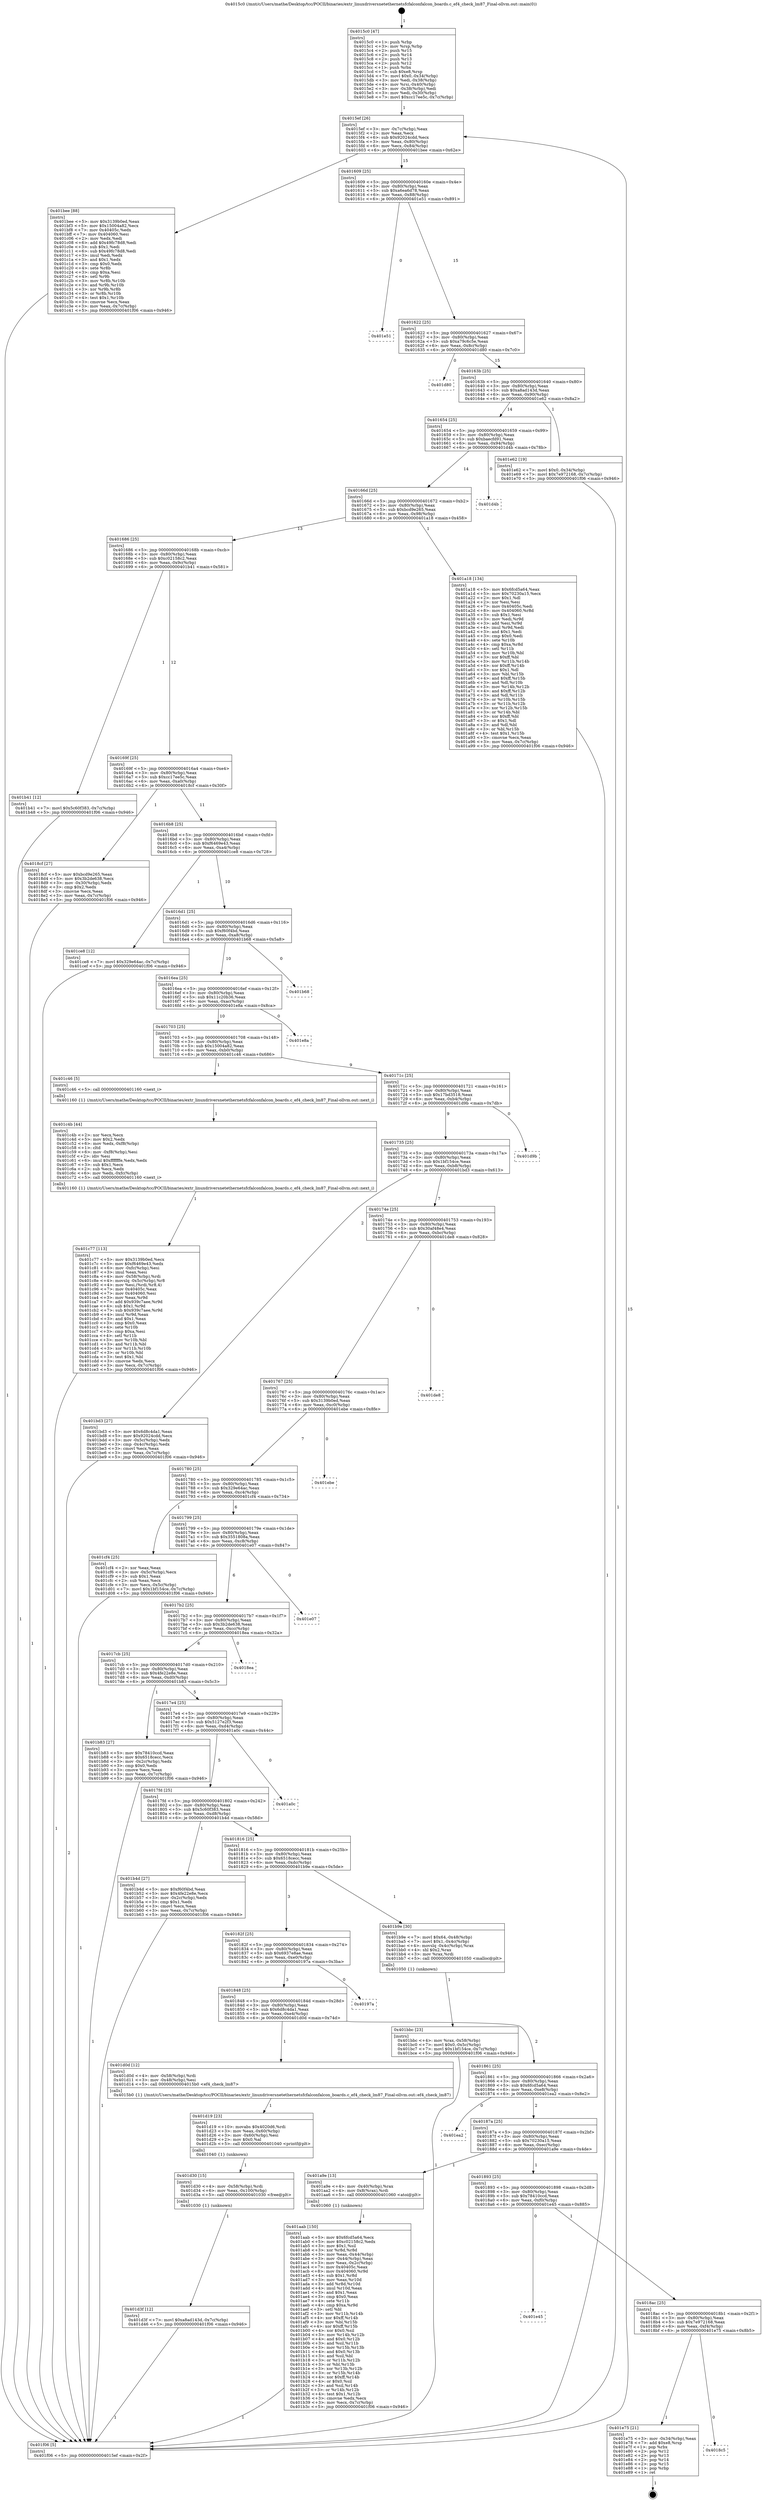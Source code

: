 digraph "0x4015c0" {
  label = "0x4015c0 (/mnt/c/Users/mathe/Desktop/tcc/POCII/binaries/extr_linuxdriversnetethernetsfcfalconfalcon_boards.c_ef4_check_lm87_Final-ollvm.out::main(0))"
  labelloc = "t"
  node[shape=record]

  Entry [label="",width=0.3,height=0.3,shape=circle,fillcolor=black,style=filled]
  "0x4015ef" [label="{
     0x4015ef [26]\l
     | [instrs]\l
     &nbsp;&nbsp;0x4015ef \<+3\>: mov -0x7c(%rbp),%eax\l
     &nbsp;&nbsp;0x4015f2 \<+2\>: mov %eax,%ecx\l
     &nbsp;&nbsp;0x4015f4 \<+6\>: sub $0x92024cdd,%ecx\l
     &nbsp;&nbsp;0x4015fa \<+3\>: mov %eax,-0x80(%rbp)\l
     &nbsp;&nbsp;0x4015fd \<+6\>: mov %ecx,-0x84(%rbp)\l
     &nbsp;&nbsp;0x401603 \<+6\>: je 0000000000401bee \<main+0x62e\>\l
  }"]
  "0x401bee" [label="{
     0x401bee [88]\l
     | [instrs]\l
     &nbsp;&nbsp;0x401bee \<+5\>: mov $0x3139b0ed,%eax\l
     &nbsp;&nbsp;0x401bf3 \<+5\>: mov $0x15004a82,%ecx\l
     &nbsp;&nbsp;0x401bf8 \<+7\>: mov 0x40405c,%edx\l
     &nbsp;&nbsp;0x401bff \<+7\>: mov 0x404060,%esi\l
     &nbsp;&nbsp;0x401c06 \<+2\>: mov %edx,%edi\l
     &nbsp;&nbsp;0x401c08 \<+6\>: add $0x49fc78d8,%edi\l
     &nbsp;&nbsp;0x401c0e \<+3\>: sub $0x1,%edi\l
     &nbsp;&nbsp;0x401c11 \<+6\>: sub $0x49fc78d8,%edi\l
     &nbsp;&nbsp;0x401c17 \<+3\>: imul %edi,%edx\l
     &nbsp;&nbsp;0x401c1a \<+3\>: and $0x1,%edx\l
     &nbsp;&nbsp;0x401c1d \<+3\>: cmp $0x0,%edx\l
     &nbsp;&nbsp;0x401c20 \<+4\>: sete %r8b\l
     &nbsp;&nbsp;0x401c24 \<+3\>: cmp $0xa,%esi\l
     &nbsp;&nbsp;0x401c27 \<+4\>: setl %r9b\l
     &nbsp;&nbsp;0x401c2b \<+3\>: mov %r8b,%r10b\l
     &nbsp;&nbsp;0x401c2e \<+3\>: and %r9b,%r10b\l
     &nbsp;&nbsp;0x401c31 \<+3\>: xor %r9b,%r8b\l
     &nbsp;&nbsp;0x401c34 \<+3\>: or %r8b,%r10b\l
     &nbsp;&nbsp;0x401c37 \<+4\>: test $0x1,%r10b\l
     &nbsp;&nbsp;0x401c3b \<+3\>: cmovne %ecx,%eax\l
     &nbsp;&nbsp;0x401c3e \<+3\>: mov %eax,-0x7c(%rbp)\l
     &nbsp;&nbsp;0x401c41 \<+5\>: jmp 0000000000401f06 \<main+0x946\>\l
  }"]
  "0x401609" [label="{
     0x401609 [25]\l
     | [instrs]\l
     &nbsp;&nbsp;0x401609 \<+5\>: jmp 000000000040160e \<main+0x4e\>\l
     &nbsp;&nbsp;0x40160e \<+3\>: mov -0x80(%rbp),%eax\l
     &nbsp;&nbsp;0x401611 \<+5\>: sub $0xa6ea6d78,%eax\l
     &nbsp;&nbsp;0x401616 \<+6\>: mov %eax,-0x88(%rbp)\l
     &nbsp;&nbsp;0x40161c \<+6\>: je 0000000000401e51 \<main+0x891\>\l
  }"]
  Exit [label="",width=0.3,height=0.3,shape=circle,fillcolor=black,style=filled,peripheries=2]
  "0x401e51" [label="{
     0x401e51\l
  }", style=dashed]
  "0x401622" [label="{
     0x401622 [25]\l
     | [instrs]\l
     &nbsp;&nbsp;0x401622 \<+5\>: jmp 0000000000401627 \<main+0x67\>\l
     &nbsp;&nbsp;0x401627 \<+3\>: mov -0x80(%rbp),%eax\l
     &nbsp;&nbsp;0x40162a \<+5\>: sub $0xa79c6c5e,%eax\l
     &nbsp;&nbsp;0x40162f \<+6\>: mov %eax,-0x8c(%rbp)\l
     &nbsp;&nbsp;0x401635 \<+6\>: je 0000000000401d80 \<main+0x7c0\>\l
  }"]
  "0x4018c5" [label="{
     0x4018c5\l
  }", style=dashed]
  "0x401d80" [label="{
     0x401d80\l
  }", style=dashed]
  "0x40163b" [label="{
     0x40163b [25]\l
     | [instrs]\l
     &nbsp;&nbsp;0x40163b \<+5\>: jmp 0000000000401640 \<main+0x80\>\l
     &nbsp;&nbsp;0x401640 \<+3\>: mov -0x80(%rbp),%eax\l
     &nbsp;&nbsp;0x401643 \<+5\>: sub $0xa8ad143d,%eax\l
     &nbsp;&nbsp;0x401648 \<+6\>: mov %eax,-0x90(%rbp)\l
     &nbsp;&nbsp;0x40164e \<+6\>: je 0000000000401e62 \<main+0x8a2\>\l
  }"]
  "0x401e75" [label="{
     0x401e75 [21]\l
     | [instrs]\l
     &nbsp;&nbsp;0x401e75 \<+3\>: mov -0x34(%rbp),%eax\l
     &nbsp;&nbsp;0x401e78 \<+7\>: add $0xe8,%rsp\l
     &nbsp;&nbsp;0x401e7f \<+1\>: pop %rbx\l
     &nbsp;&nbsp;0x401e80 \<+2\>: pop %r12\l
     &nbsp;&nbsp;0x401e82 \<+2\>: pop %r13\l
     &nbsp;&nbsp;0x401e84 \<+2\>: pop %r14\l
     &nbsp;&nbsp;0x401e86 \<+2\>: pop %r15\l
     &nbsp;&nbsp;0x401e88 \<+1\>: pop %rbp\l
     &nbsp;&nbsp;0x401e89 \<+1\>: ret\l
  }"]
  "0x401e62" [label="{
     0x401e62 [19]\l
     | [instrs]\l
     &nbsp;&nbsp;0x401e62 \<+7\>: movl $0x0,-0x34(%rbp)\l
     &nbsp;&nbsp;0x401e69 \<+7\>: movl $0x7e972168,-0x7c(%rbp)\l
     &nbsp;&nbsp;0x401e70 \<+5\>: jmp 0000000000401f06 \<main+0x946\>\l
  }"]
  "0x401654" [label="{
     0x401654 [25]\l
     | [instrs]\l
     &nbsp;&nbsp;0x401654 \<+5\>: jmp 0000000000401659 \<main+0x99\>\l
     &nbsp;&nbsp;0x401659 \<+3\>: mov -0x80(%rbp),%eax\l
     &nbsp;&nbsp;0x40165c \<+5\>: sub $0xbaecfd91,%eax\l
     &nbsp;&nbsp;0x401661 \<+6\>: mov %eax,-0x94(%rbp)\l
     &nbsp;&nbsp;0x401667 \<+6\>: je 0000000000401d4b \<main+0x78b\>\l
  }"]
  "0x4018ac" [label="{
     0x4018ac [25]\l
     | [instrs]\l
     &nbsp;&nbsp;0x4018ac \<+5\>: jmp 00000000004018b1 \<main+0x2f1\>\l
     &nbsp;&nbsp;0x4018b1 \<+3\>: mov -0x80(%rbp),%eax\l
     &nbsp;&nbsp;0x4018b4 \<+5\>: sub $0x7e972168,%eax\l
     &nbsp;&nbsp;0x4018b9 \<+6\>: mov %eax,-0xf4(%rbp)\l
     &nbsp;&nbsp;0x4018bf \<+6\>: je 0000000000401e75 \<main+0x8b5\>\l
  }"]
  "0x401d4b" [label="{
     0x401d4b\l
  }", style=dashed]
  "0x40166d" [label="{
     0x40166d [25]\l
     | [instrs]\l
     &nbsp;&nbsp;0x40166d \<+5\>: jmp 0000000000401672 \<main+0xb2\>\l
     &nbsp;&nbsp;0x401672 \<+3\>: mov -0x80(%rbp),%eax\l
     &nbsp;&nbsp;0x401675 \<+5\>: sub $0xbcd9e265,%eax\l
     &nbsp;&nbsp;0x40167a \<+6\>: mov %eax,-0x98(%rbp)\l
     &nbsp;&nbsp;0x401680 \<+6\>: je 0000000000401a18 \<main+0x458\>\l
  }"]
  "0x401e45" [label="{
     0x401e45\l
  }", style=dashed]
  "0x401a18" [label="{
     0x401a18 [134]\l
     | [instrs]\l
     &nbsp;&nbsp;0x401a18 \<+5\>: mov $0x6fcd5a64,%eax\l
     &nbsp;&nbsp;0x401a1d \<+5\>: mov $0x70230a15,%ecx\l
     &nbsp;&nbsp;0x401a22 \<+2\>: mov $0x1,%dl\l
     &nbsp;&nbsp;0x401a24 \<+2\>: xor %esi,%esi\l
     &nbsp;&nbsp;0x401a26 \<+7\>: mov 0x40405c,%edi\l
     &nbsp;&nbsp;0x401a2d \<+8\>: mov 0x404060,%r8d\l
     &nbsp;&nbsp;0x401a35 \<+3\>: sub $0x1,%esi\l
     &nbsp;&nbsp;0x401a38 \<+3\>: mov %edi,%r9d\l
     &nbsp;&nbsp;0x401a3b \<+3\>: add %esi,%r9d\l
     &nbsp;&nbsp;0x401a3e \<+4\>: imul %r9d,%edi\l
     &nbsp;&nbsp;0x401a42 \<+3\>: and $0x1,%edi\l
     &nbsp;&nbsp;0x401a45 \<+3\>: cmp $0x0,%edi\l
     &nbsp;&nbsp;0x401a48 \<+4\>: sete %r10b\l
     &nbsp;&nbsp;0x401a4c \<+4\>: cmp $0xa,%r8d\l
     &nbsp;&nbsp;0x401a50 \<+4\>: setl %r11b\l
     &nbsp;&nbsp;0x401a54 \<+3\>: mov %r10b,%bl\l
     &nbsp;&nbsp;0x401a57 \<+3\>: xor $0xff,%bl\l
     &nbsp;&nbsp;0x401a5a \<+3\>: mov %r11b,%r14b\l
     &nbsp;&nbsp;0x401a5d \<+4\>: xor $0xff,%r14b\l
     &nbsp;&nbsp;0x401a61 \<+3\>: xor $0x1,%dl\l
     &nbsp;&nbsp;0x401a64 \<+3\>: mov %bl,%r15b\l
     &nbsp;&nbsp;0x401a67 \<+4\>: and $0xff,%r15b\l
     &nbsp;&nbsp;0x401a6b \<+3\>: and %dl,%r10b\l
     &nbsp;&nbsp;0x401a6e \<+3\>: mov %r14b,%r12b\l
     &nbsp;&nbsp;0x401a71 \<+4\>: and $0xff,%r12b\l
     &nbsp;&nbsp;0x401a75 \<+3\>: and %dl,%r11b\l
     &nbsp;&nbsp;0x401a78 \<+3\>: or %r10b,%r15b\l
     &nbsp;&nbsp;0x401a7b \<+3\>: or %r11b,%r12b\l
     &nbsp;&nbsp;0x401a7e \<+3\>: xor %r12b,%r15b\l
     &nbsp;&nbsp;0x401a81 \<+3\>: or %r14b,%bl\l
     &nbsp;&nbsp;0x401a84 \<+3\>: xor $0xff,%bl\l
     &nbsp;&nbsp;0x401a87 \<+3\>: or $0x1,%dl\l
     &nbsp;&nbsp;0x401a8a \<+2\>: and %dl,%bl\l
     &nbsp;&nbsp;0x401a8c \<+3\>: or %bl,%r15b\l
     &nbsp;&nbsp;0x401a8f \<+4\>: test $0x1,%r15b\l
     &nbsp;&nbsp;0x401a93 \<+3\>: cmovne %ecx,%eax\l
     &nbsp;&nbsp;0x401a96 \<+3\>: mov %eax,-0x7c(%rbp)\l
     &nbsp;&nbsp;0x401a99 \<+5\>: jmp 0000000000401f06 \<main+0x946\>\l
  }"]
  "0x401686" [label="{
     0x401686 [25]\l
     | [instrs]\l
     &nbsp;&nbsp;0x401686 \<+5\>: jmp 000000000040168b \<main+0xcb\>\l
     &nbsp;&nbsp;0x40168b \<+3\>: mov -0x80(%rbp),%eax\l
     &nbsp;&nbsp;0x40168e \<+5\>: sub $0xc02158c2,%eax\l
     &nbsp;&nbsp;0x401693 \<+6\>: mov %eax,-0x9c(%rbp)\l
     &nbsp;&nbsp;0x401699 \<+6\>: je 0000000000401b41 \<main+0x581\>\l
  }"]
  "0x401d3f" [label="{
     0x401d3f [12]\l
     | [instrs]\l
     &nbsp;&nbsp;0x401d3f \<+7\>: movl $0xa8ad143d,-0x7c(%rbp)\l
     &nbsp;&nbsp;0x401d46 \<+5\>: jmp 0000000000401f06 \<main+0x946\>\l
  }"]
  "0x401b41" [label="{
     0x401b41 [12]\l
     | [instrs]\l
     &nbsp;&nbsp;0x401b41 \<+7\>: movl $0x5c60f383,-0x7c(%rbp)\l
     &nbsp;&nbsp;0x401b48 \<+5\>: jmp 0000000000401f06 \<main+0x946\>\l
  }"]
  "0x40169f" [label="{
     0x40169f [25]\l
     | [instrs]\l
     &nbsp;&nbsp;0x40169f \<+5\>: jmp 00000000004016a4 \<main+0xe4\>\l
     &nbsp;&nbsp;0x4016a4 \<+3\>: mov -0x80(%rbp),%eax\l
     &nbsp;&nbsp;0x4016a7 \<+5\>: sub $0xcc17ee5c,%eax\l
     &nbsp;&nbsp;0x4016ac \<+6\>: mov %eax,-0xa0(%rbp)\l
     &nbsp;&nbsp;0x4016b2 \<+6\>: je 00000000004018cf \<main+0x30f\>\l
  }"]
  "0x401d30" [label="{
     0x401d30 [15]\l
     | [instrs]\l
     &nbsp;&nbsp;0x401d30 \<+4\>: mov -0x58(%rbp),%rdi\l
     &nbsp;&nbsp;0x401d34 \<+6\>: mov %eax,-0x100(%rbp)\l
     &nbsp;&nbsp;0x401d3a \<+5\>: call 0000000000401030 \<free@plt\>\l
     | [calls]\l
     &nbsp;&nbsp;0x401030 \{1\} (unknown)\l
  }"]
  "0x4018cf" [label="{
     0x4018cf [27]\l
     | [instrs]\l
     &nbsp;&nbsp;0x4018cf \<+5\>: mov $0xbcd9e265,%eax\l
     &nbsp;&nbsp;0x4018d4 \<+5\>: mov $0x3b2de638,%ecx\l
     &nbsp;&nbsp;0x4018d9 \<+3\>: mov -0x30(%rbp),%edx\l
     &nbsp;&nbsp;0x4018dc \<+3\>: cmp $0x2,%edx\l
     &nbsp;&nbsp;0x4018df \<+3\>: cmovne %ecx,%eax\l
     &nbsp;&nbsp;0x4018e2 \<+3\>: mov %eax,-0x7c(%rbp)\l
     &nbsp;&nbsp;0x4018e5 \<+5\>: jmp 0000000000401f06 \<main+0x946\>\l
  }"]
  "0x4016b8" [label="{
     0x4016b8 [25]\l
     | [instrs]\l
     &nbsp;&nbsp;0x4016b8 \<+5\>: jmp 00000000004016bd \<main+0xfd\>\l
     &nbsp;&nbsp;0x4016bd \<+3\>: mov -0x80(%rbp),%eax\l
     &nbsp;&nbsp;0x4016c0 \<+5\>: sub $0xf6469e43,%eax\l
     &nbsp;&nbsp;0x4016c5 \<+6\>: mov %eax,-0xa4(%rbp)\l
     &nbsp;&nbsp;0x4016cb \<+6\>: je 0000000000401ce8 \<main+0x728\>\l
  }"]
  "0x401f06" [label="{
     0x401f06 [5]\l
     | [instrs]\l
     &nbsp;&nbsp;0x401f06 \<+5\>: jmp 00000000004015ef \<main+0x2f\>\l
  }"]
  "0x4015c0" [label="{
     0x4015c0 [47]\l
     | [instrs]\l
     &nbsp;&nbsp;0x4015c0 \<+1\>: push %rbp\l
     &nbsp;&nbsp;0x4015c1 \<+3\>: mov %rsp,%rbp\l
     &nbsp;&nbsp;0x4015c4 \<+2\>: push %r15\l
     &nbsp;&nbsp;0x4015c6 \<+2\>: push %r14\l
     &nbsp;&nbsp;0x4015c8 \<+2\>: push %r13\l
     &nbsp;&nbsp;0x4015ca \<+2\>: push %r12\l
     &nbsp;&nbsp;0x4015cc \<+1\>: push %rbx\l
     &nbsp;&nbsp;0x4015cd \<+7\>: sub $0xe8,%rsp\l
     &nbsp;&nbsp;0x4015d4 \<+7\>: movl $0x0,-0x34(%rbp)\l
     &nbsp;&nbsp;0x4015db \<+3\>: mov %edi,-0x38(%rbp)\l
     &nbsp;&nbsp;0x4015de \<+4\>: mov %rsi,-0x40(%rbp)\l
     &nbsp;&nbsp;0x4015e2 \<+3\>: mov -0x38(%rbp),%edi\l
     &nbsp;&nbsp;0x4015e5 \<+3\>: mov %edi,-0x30(%rbp)\l
     &nbsp;&nbsp;0x4015e8 \<+7\>: movl $0xcc17ee5c,-0x7c(%rbp)\l
  }"]
  "0x401d19" [label="{
     0x401d19 [23]\l
     | [instrs]\l
     &nbsp;&nbsp;0x401d19 \<+10\>: movabs $0x4020d6,%rdi\l
     &nbsp;&nbsp;0x401d23 \<+3\>: mov %eax,-0x60(%rbp)\l
     &nbsp;&nbsp;0x401d26 \<+3\>: mov -0x60(%rbp),%esi\l
     &nbsp;&nbsp;0x401d29 \<+2\>: mov $0x0,%al\l
     &nbsp;&nbsp;0x401d2b \<+5\>: call 0000000000401040 \<printf@plt\>\l
     | [calls]\l
     &nbsp;&nbsp;0x401040 \{1\} (unknown)\l
  }"]
  "0x401ce8" [label="{
     0x401ce8 [12]\l
     | [instrs]\l
     &nbsp;&nbsp;0x401ce8 \<+7\>: movl $0x329e64ac,-0x7c(%rbp)\l
     &nbsp;&nbsp;0x401cef \<+5\>: jmp 0000000000401f06 \<main+0x946\>\l
  }"]
  "0x4016d1" [label="{
     0x4016d1 [25]\l
     | [instrs]\l
     &nbsp;&nbsp;0x4016d1 \<+5\>: jmp 00000000004016d6 \<main+0x116\>\l
     &nbsp;&nbsp;0x4016d6 \<+3\>: mov -0x80(%rbp),%eax\l
     &nbsp;&nbsp;0x4016d9 \<+5\>: sub $0xf60f4bd,%eax\l
     &nbsp;&nbsp;0x4016de \<+6\>: mov %eax,-0xa8(%rbp)\l
     &nbsp;&nbsp;0x4016e4 \<+6\>: je 0000000000401b68 \<main+0x5a8\>\l
  }"]
  "0x401c77" [label="{
     0x401c77 [113]\l
     | [instrs]\l
     &nbsp;&nbsp;0x401c77 \<+5\>: mov $0x3139b0ed,%ecx\l
     &nbsp;&nbsp;0x401c7c \<+5\>: mov $0xf6469e43,%edx\l
     &nbsp;&nbsp;0x401c81 \<+6\>: mov -0xfc(%rbp),%esi\l
     &nbsp;&nbsp;0x401c87 \<+3\>: imul %eax,%esi\l
     &nbsp;&nbsp;0x401c8a \<+4\>: mov -0x58(%rbp),%rdi\l
     &nbsp;&nbsp;0x401c8e \<+4\>: movslq -0x5c(%rbp),%r8\l
     &nbsp;&nbsp;0x401c92 \<+4\>: mov %esi,(%rdi,%r8,4)\l
     &nbsp;&nbsp;0x401c96 \<+7\>: mov 0x40405c,%eax\l
     &nbsp;&nbsp;0x401c9d \<+7\>: mov 0x404060,%esi\l
     &nbsp;&nbsp;0x401ca4 \<+3\>: mov %eax,%r9d\l
     &nbsp;&nbsp;0x401ca7 \<+7\>: add $0x939c7aee,%r9d\l
     &nbsp;&nbsp;0x401cae \<+4\>: sub $0x1,%r9d\l
     &nbsp;&nbsp;0x401cb2 \<+7\>: sub $0x939c7aee,%r9d\l
     &nbsp;&nbsp;0x401cb9 \<+4\>: imul %r9d,%eax\l
     &nbsp;&nbsp;0x401cbd \<+3\>: and $0x1,%eax\l
     &nbsp;&nbsp;0x401cc0 \<+3\>: cmp $0x0,%eax\l
     &nbsp;&nbsp;0x401cc3 \<+4\>: sete %r10b\l
     &nbsp;&nbsp;0x401cc7 \<+3\>: cmp $0xa,%esi\l
     &nbsp;&nbsp;0x401cca \<+4\>: setl %r11b\l
     &nbsp;&nbsp;0x401cce \<+3\>: mov %r10b,%bl\l
     &nbsp;&nbsp;0x401cd1 \<+3\>: and %r11b,%bl\l
     &nbsp;&nbsp;0x401cd4 \<+3\>: xor %r11b,%r10b\l
     &nbsp;&nbsp;0x401cd7 \<+3\>: or %r10b,%bl\l
     &nbsp;&nbsp;0x401cda \<+3\>: test $0x1,%bl\l
     &nbsp;&nbsp;0x401cdd \<+3\>: cmovne %edx,%ecx\l
     &nbsp;&nbsp;0x401ce0 \<+3\>: mov %ecx,-0x7c(%rbp)\l
     &nbsp;&nbsp;0x401ce3 \<+5\>: jmp 0000000000401f06 \<main+0x946\>\l
  }"]
  "0x401b68" [label="{
     0x401b68\l
  }", style=dashed]
  "0x4016ea" [label="{
     0x4016ea [25]\l
     | [instrs]\l
     &nbsp;&nbsp;0x4016ea \<+5\>: jmp 00000000004016ef \<main+0x12f\>\l
     &nbsp;&nbsp;0x4016ef \<+3\>: mov -0x80(%rbp),%eax\l
     &nbsp;&nbsp;0x4016f2 \<+5\>: sub $0x11c20b36,%eax\l
     &nbsp;&nbsp;0x4016f7 \<+6\>: mov %eax,-0xac(%rbp)\l
     &nbsp;&nbsp;0x4016fd \<+6\>: je 0000000000401e8a \<main+0x8ca\>\l
  }"]
  "0x401c4b" [label="{
     0x401c4b [44]\l
     | [instrs]\l
     &nbsp;&nbsp;0x401c4b \<+2\>: xor %ecx,%ecx\l
     &nbsp;&nbsp;0x401c4d \<+5\>: mov $0x2,%edx\l
     &nbsp;&nbsp;0x401c52 \<+6\>: mov %edx,-0xf8(%rbp)\l
     &nbsp;&nbsp;0x401c58 \<+1\>: cltd\l
     &nbsp;&nbsp;0x401c59 \<+6\>: mov -0xf8(%rbp),%esi\l
     &nbsp;&nbsp;0x401c5f \<+2\>: idiv %esi\l
     &nbsp;&nbsp;0x401c61 \<+6\>: imul $0xfffffffe,%edx,%edx\l
     &nbsp;&nbsp;0x401c67 \<+3\>: sub $0x1,%ecx\l
     &nbsp;&nbsp;0x401c6a \<+2\>: sub %ecx,%edx\l
     &nbsp;&nbsp;0x401c6c \<+6\>: mov %edx,-0xfc(%rbp)\l
     &nbsp;&nbsp;0x401c72 \<+5\>: call 0000000000401160 \<next_i\>\l
     | [calls]\l
     &nbsp;&nbsp;0x401160 \{1\} (/mnt/c/Users/mathe/Desktop/tcc/POCII/binaries/extr_linuxdriversnetethernetsfcfalconfalcon_boards.c_ef4_check_lm87_Final-ollvm.out::next_i)\l
  }"]
  "0x401e8a" [label="{
     0x401e8a\l
  }", style=dashed]
  "0x401703" [label="{
     0x401703 [25]\l
     | [instrs]\l
     &nbsp;&nbsp;0x401703 \<+5\>: jmp 0000000000401708 \<main+0x148\>\l
     &nbsp;&nbsp;0x401708 \<+3\>: mov -0x80(%rbp),%eax\l
     &nbsp;&nbsp;0x40170b \<+5\>: sub $0x15004a82,%eax\l
     &nbsp;&nbsp;0x401710 \<+6\>: mov %eax,-0xb0(%rbp)\l
     &nbsp;&nbsp;0x401716 \<+6\>: je 0000000000401c46 \<main+0x686\>\l
  }"]
  "0x401bbc" [label="{
     0x401bbc [23]\l
     | [instrs]\l
     &nbsp;&nbsp;0x401bbc \<+4\>: mov %rax,-0x58(%rbp)\l
     &nbsp;&nbsp;0x401bc0 \<+7\>: movl $0x0,-0x5c(%rbp)\l
     &nbsp;&nbsp;0x401bc7 \<+7\>: movl $0x1bf154ce,-0x7c(%rbp)\l
     &nbsp;&nbsp;0x401bce \<+5\>: jmp 0000000000401f06 \<main+0x946\>\l
  }"]
  "0x401c46" [label="{
     0x401c46 [5]\l
     | [instrs]\l
     &nbsp;&nbsp;0x401c46 \<+5\>: call 0000000000401160 \<next_i\>\l
     | [calls]\l
     &nbsp;&nbsp;0x401160 \{1\} (/mnt/c/Users/mathe/Desktop/tcc/POCII/binaries/extr_linuxdriversnetethernetsfcfalconfalcon_boards.c_ef4_check_lm87_Final-ollvm.out::next_i)\l
  }"]
  "0x40171c" [label="{
     0x40171c [25]\l
     | [instrs]\l
     &nbsp;&nbsp;0x40171c \<+5\>: jmp 0000000000401721 \<main+0x161\>\l
     &nbsp;&nbsp;0x401721 \<+3\>: mov -0x80(%rbp),%eax\l
     &nbsp;&nbsp;0x401724 \<+5\>: sub $0x17bd3518,%eax\l
     &nbsp;&nbsp;0x401729 \<+6\>: mov %eax,-0xb4(%rbp)\l
     &nbsp;&nbsp;0x40172f \<+6\>: je 0000000000401d9b \<main+0x7db\>\l
  }"]
  "0x401aab" [label="{
     0x401aab [150]\l
     | [instrs]\l
     &nbsp;&nbsp;0x401aab \<+5\>: mov $0x6fcd5a64,%ecx\l
     &nbsp;&nbsp;0x401ab0 \<+5\>: mov $0xc02158c2,%edx\l
     &nbsp;&nbsp;0x401ab5 \<+3\>: mov $0x1,%sil\l
     &nbsp;&nbsp;0x401ab8 \<+3\>: xor %r8d,%r8d\l
     &nbsp;&nbsp;0x401abb \<+3\>: mov %eax,-0x44(%rbp)\l
     &nbsp;&nbsp;0x401abe \<+3\>: mov -0x44(%rbp),%eax\l
     &nbsp;&nbsp;0x401ac1 \<+3\>: mov %eax,-0x2c(%rbp)\l
     &nbsp;&nbsp;0x401ac4 \<+7\>: mov 0x40405c,%eax\l
     &nbsp;&nbsp;0x401acb \<+8\>: mov 0x404060,%r9d\l
     &nbsp;&nbsp;0x401ad3 \<+4\>: sub $0x1,%r8d\l
     &nbsp;&nbsp;0x401ad7 \<+3\>: mov %eax,%r10d\l
     &nbsp;&nbsp;0x401ada \<+3\>: add %r8d,%r10d\l
     &nbsp;&nbsp;0x401add \<+4\>: imul %r10d,%eax\l
     &nbsp;&nbsp;0x401ae1 \<+3\>: and $0x1,%eax\l
     &nbsp;&nbsp;0x401ae4 \<+3\>: cmp $0x0,%eax\l
     &nbsp;&nbsp;0x401ae7 \<+4\>: sete %r11b\l
     &nbsp;&nbsp;0x401aeb \<+4\>: cmp $0xa,%r9d\l
     &nbsp;&nbsp;0x401aef \<+3\>: setl %bl\l
     &nbsp;&nbsp;0x401af2 \<+3\>: mov %r11b,%r14b\l
     &nbsp;&nbsp;0x401af5 \<+4\>: xor $0xff,%r14b\l
     &nbsp;&nbsp;0x401af9 \<+3\>: mov %bl,%r15b\l
     &nbsp;&nbsp;0x401afc \<+4\>: xor $0xff,%r15b\l
     &nbsp;&nbsp;0x401b00 \<+4\>: xor $0x0,%sil\l
     &nbsp;&nbsp;0x401b04 \<+3\>: mov %r14b,%r12b\l
     &nbsp;&nbsp;0x401b07 \<+4\>: and $0x0,%r12b\l
     &nbsp;&nbsp;0x401b0b \<+3\>: and %sil,%r11b\l
     &nbsp;&nbsp;0x401b0e \<+3\>: mov %r15b,%r13b\l
     &nbsp;&nbsp;0x401b11 \<+4\>: and $0x0,%r13b\l
     &nbsp;&nbsp;0x401b15 \<+3\>: and %sil,%bl\l
     &nbsp;&nbsp;0x401b18 \<+3\>: or %r11b,%r12b\l
     &nbsp;&nbsp;0x401b1b \<+3\>: or %bl,%r13b\l
     &nbsp;&nbsp;0x401b1e \<+3\>: xor %r13b,%r12b\l
     &nbsp;&nbsp;0x401b21 \<+3\>: or %r15b,%r14b\l
     &nbsp;&nbsp;0x401b24 \<+4\>: xor $0xff,%r14b\l
     &nbsp;&nbsp;0x401b28 \<+4\>: or $0x0,%sil\l
     &nbsp;&nbsp;0x401b2c \<+3\>: and %sil,%r14b\l
     &nbsp;&nbsp;0x401b2f \<+3\>: or %r14b,%r12b\l
     &nbsp;&nbsp;0x401b32 \<+4\>: test $0x1,%r12b\l
     &nbsp;&nbsp;0x401b36 \<+3\>: cmovne %edx,%ecx\l
     &nbsp;&nbsp;0x401b39 \<+3\>: mov %ecx,-0x7c(%rbp)\l
     &nbsp;&nbsp;0x401b3c \<+5\>: jmp 0000000000401f06 \<main+0x946\>\l
  }"]
  "0x401d9b" [label="{
     0x401d9b\l
  }", style=dashed]
  "0x401735" [label="{
     0x401735 [25]\l
     | [instrs]\l
     &nbsp;&nbsp;0x401735 \<+5\>: jmp 000000000040173a \<main+0x17a\>\l
     &nbsp;&nbsp;0x40173a \<+3\>: mov -0x80(%rbp),%eax\l
     &nbsp;&nbsp;0x40173d \<+5\>: sub $0x1bf154ce,%eax\l
     &nbsp;&nbsp;0x401742 \<+6\>: mov %eax,-0xb8(%rbp)\l
     &nbsp;&nbsp;0x401748 \<+6\>: je 0000000000401bd3 \<main+0x613\>\l
  }"]
  "0x401893" [label="{
     0x401893 [25]\l
     | [instrs]\l
     &nbsp;&nbsp;0x401893 \<+5\>: jmp 0000000000401898 \<main+0x2d8\>\l
     &nbsp;&nbsp;0x401898 \<+3\>: mov -0x80(%rbp),%eax\l
     &nbsp;&nbsp;0x40189b \<+5\>: sub $0x78410ccd,%eax\l
     &nbsp;&nbsp;0x4018a0 \<+6\>: mov %eax,-0xf0(%rbp)\l
     &nbsp;&nbsp;0x4018a6 \<+6\>: je 0000000000401e45 \<main+0x885\>\l
  }"]
  "0x401bd3" [label="{
     0x401bd3 [27]\l
     | [instrs]\l
     &nbsp;&nbsp;0x401bd3 \<+5\>: mov $0x6d8c4da1,%eax\l
     &nbsp;&nbsp;0x401bd8 \<+5\>: mov $0x92024cdd,%ecx\l
     &nbsp;&nbsp;0x401bdd \<+3\>: mov -0x5c(%rbp),%edx\l
     &nbsp;&nbsp;0x401be0 \<+3\>: cmp -0x4c(%rbp),%edx\l
     &nbsp;&nbsp;0x401be3 \<+3\>: cmovl %ecx,%eax\l
     &nbsp;&nbsp;0x401be6 \<+3\>: mov %eax,-0x7c(%rbp)\l
     &nbsp;&nbsp;0x401be9 \<+5\>: jmp 0000000000401f06 \<main+0x946\>\l
  }"]
  "0x40174e" [label="{
     0x40174e [25]\l
     | [instrs]\l
     &nbsp;&nbsp;0x40174e \<+5\>: jmp 0000000000401753 \<main+0x193\>\l
     &nbsp;&nbsp;0x401753 \<+3\>: mov -0x80(%rbp),%eax\l
     &nbsp;&nbsp;0x401756 \<+5\>: sub $0x30af48e4,%eax\l
     &nbsp;&nbsp;0x40175b \<+6\>: mov %eax,-0xbc(%rbp)\l
     &nbsp;&nbsp;0x401761 \<+6\>: je 0000000000401de8 \<main+0x828\>\l
  }"]
  "0x401a9e" [label="{
     0x401a9e [13]\l
     | [instrs]\l
     &nbsp;&nbsp;0x401a9e \<+4\>: mov -0x40(%rbp),%rax\l
     &nbsp;&nbsp;0x401aa2 \<+4\>: mov 0x8(%rax),%rdi\l
     &nbsp;&nbsp;0x401aa6 \<+5\>: call 0000000000401060 \<atoi@plt\>\l
     | [calls]\l
     &nbsp;&nbsp;0x401060 \{1\} (unknown)\l
  }"]
  "0x401de8" [label="{
     0x401de8\l
  }", style=dashed]
  "0x401767" [label="{
     0x401767 [25]\l
     | [instrs]\l
     &nbsp;&nbsp;0x401767 \<+5\>: jmp 000000000040176c \<main+0x1ac\>\l
     &nbsp;&nbsp;0x40176c \<+3\>: mov -0x80(%rbp),%eax\l
     &nbsp;&nbsp;0x40176f \<+5\>: sub $0x3139b0ed,%eax\l
     &nbsp;&nbsp;0x401774 \<+6\>: mov %eax,-0xc0(%rbp)\l
     &nbsp;&nbsp;0x40177a \<+6\>: je 0000000000401ebe \<main+0x8fe\>\l
  }"]
  "0x40187a" [label="{
     0x40187a [25]\l
     | [instrs]\l
     &nbsp;&nbsp;0x40187a \<+5\>: jmp 000000000040187f \<main+0x2bf\>\l
     &nbsp;&nbsp;0x40187f \<+3\>: mov -0x80(%rbp),%eax\l
     &nbsp;&nbsp;0x401882 \<+5\>: sub $0x70230a15,%eax\l
     &nbsp;&nbsp;0x401887 \<+6\>: mov %eax,-0xec(%rbp)\l
     &nbsp;&nbsp;0x40188d \<+6\>: je 0000000000401a9e \<main+0x4de\>\l
  }"]
  "0x401ebe" [label="{
     0x401ebe\l
  }", style=dashed]
  "0x401780" [label="{
     0x401780 [25]\l
     | [instrs]\l
     &nbsp;&nbsp;0x401780 \<+5\>: jmp 0000000000401785 \<main+0x1c5\>\l
     &nbsp;&nbsp;0x401785 \<+3\>: mov -0x80(%rbp),%eax\l
     &nbsp;&nbsp;0x401788 \<+5\>: sub $0x329e64ac,%eax\l
     &nbsp;&nbsp;0x40178d \<+6\>: mov %eax,-0xc4(%rbp)\l
     &nbsp;&nbsp;0x401793 \<+6\>: je 0000000000401cf4 \<main+0x734\>\l
  }"]
  "0x401ea2" [label="{
     0x401ea2\l
  }", style=dashed]
  "0x401cf4" [label="{
     0x401cf4 [25]\l
     | [instrs]\l
     &nbsp;&nbsp;0x401cf4 \<+2\>: xor %eax,%eax\l
     &nbsp;&nbsp;0x401cf6 \<+3\>: mov -0x5c(%rbp),%ecx\l
     &nbsp;&nbsp;0x401cf9 \<+3\>: sub $0x1,%eax\l
     &nbsp;&nbsp;0x401cfc \<+2\>: sub %eax,%ecx\l
     &nbsp;&nbsp;0x401cfe \<+3\>: mov %ecx,-0x5c(%rbp)\l
     &nbsp;&nbsp;0x401d01 \<+7\>: movl $0x1bf154ce,-0x7c(%rbp)\l
     &nbsp;&nbsp;0x401d08 \<+5\>: jmp 0000000000401f06 \<main+0x946\>\l
  }"]
  "0x401799" [label="{
     0x401799 [25]\l
     | [instrs]\l
     &nbsp;&nbsp;0x401799 \<+5\>: jmp 000000000040179e \<main+0x1de\>\l
     &nbsp;&nbsp;0x40179e \<+3\>: mov -0x80(%rbp),%eax\l
     &nbsp;&nbsp;0x4017a1 \<+5\>: sub $0x3551808a,%eax\l
     &nbsp;&nbsp;0x4017a6 \<+6\>: mov %eax,-0xc8(%rbp)\l
     &nbsp;&nbsp;0x4017ac \<+6\>: je 0000000000401e07 \<main+0x847\>\l
  }"]
  "0x401861" [label="{
     0x401861 [25]\l
     | [instrs]\l
     &nbsp;&nbsp;0x401861 \<+5\>: jmp 0000000000401866 \<main+0x2a6\>\l
     &nbsp;&nbsp;0x401866 \<+3\>: mov -0x80(%rbp),%eax\l
     &nbsp;&nbsp;0x401869 \<+5\>: sub $0x6fcd5a64,%eax\l
     &nbsp;&nbsp;0x40186e \<+6\>: mov %eax,-0xe8(%rbp)\l
     &nbsp;&nbsp;0x401874 \<+6\>: je 0000000000401ea2 \<main+0x8e2\>\l
  }"]
  "0x401e07" [label="{
     0x401e07\l
  }", style=dashed]
  "0x4017b2" [label="{
     0x4017b2 [25]\l
     | [instrs]\l
     &nbsp;&nbsp;0x4017b2 \<+5\>: jmp 00000000004017b7 \<main+0x1f7\>\l
     &nbsp;&nbsp;0x4017b7 \<+3\>: mov -0x80(%rbp),%eax\l
     &nbsp;&nbsp;0x4017ba \<+5\>: sub $0x3b2de638,%eax\l
     &nbsp;&nbsp;0x4017bf \<+6\>: mov %eax,-0xcc(%rbp)\l
     &nbsp;&nbsp;0x4017c5 \<+6\>: je 00000000004018ea \<main+0x32a\>\l
  }"]
  "0x401d0d" [label="{
     0x401d0d [12]\l
     | [instrs]\l
     &nbsp;&nbsp;0x401d0d \<+4\>: mov -0x58(%rbp),%rdi\l
     &nbsp;&nbsp;0x401d11 \<+3\>: mov -0x48(%rbp),%esi\l
     &nbsp;&nbsp;0x401d14 \<+5\>: call 00000000004015b0 \<ef4_check_lm87\>\l
     | [calls]\l
     &nbsp;&nbsp;0x4015b0 \{1\} (/mnt/c/Users/mathe/Desktop/tcc/POCII/binaries/extr_linuxdriversnetethernetsfcfalconfalcon_boards.c_ef4_check_lm87_Final-ollvm.out::ef4_check_lm87)\l
  }"]
  "0x4018ea" [label="{
     0x4018ea\l
  }", style=dashed]
  "0x4017cb" [label="{
     0x4017cb [25]\l
     | [instrs]\l
     &nbsp;&nbsp;0x4017cb \<+5\>: jmp 00000000004017d0 \<main+0x210\>\l
     &nbsp;&nbsp;0x4017d0 \<+3\>: mov -0x80(%rbp),%eax\l
     &nbsp;&nbsp;0x4017d3 \<+5\>: sub $0x4fe22e8e,%eax\l
     &nbsp;&nbsp;0x4017d8 \<+6\>: mov %eax,-0xd0(%rbp)\l
     &nbsp;&nbsp;0x4017de \<+6\>: je 0000000000401b83 \<main+0x5c3\>\l
  }"]
  "0x401848" [label="{
     0x401848 [25]\l
     | [instrs]\l
     &nbsp;&nbsp;0x401848 \<+5\>: jmp 000000000040184d \<main+0x28d\>\l
     &nbsp;&nbsp;0x40184d \<+3\>: mov -0x80(%rbp),%eax\l
     &nbsp;&nbsp;0x401850 \<+5\>: sub $0x6d8c4da1,%eax\l
     &nbsp;&nbsp;0x401855 \<+6\>: mov %eax,-0xe4(%rbp)\l
     &nbsp;&nbsp;0x40185b \<+6\>: je 0000000000401d0d \<main+0x74d\>\l
  }"]
  "0x401b83" [label="{
     0x401b83 [27]\l
     | [instrs]\l
     &nbsp;&nbsp;0x401b83 \<+5\>: mov $0x78410ccd,%eax\l
     &nbsp;&nbsp;0x401b88 \<+5\>: mov $0x6518cecc,%ecx\l
     &nbsp;&nbsp;0x401b8d \<+3\>: mov -0x2c(%rbp),%edx\l
     &nbsp;&nbsp;0x401b90 \<+3\>: cmp $0x0,%edx\l
     &nbsp;&nbsp;0x401b93 \<+3\>: cmove %ecx,%eax\l
     &nbsp;&nbsp;0x401b96 \<+3\>: mov %eax,-0x7c(%rbp)\l
     &nbsp;&nbsp;0x401b99 \<+5\>: jmp 0000000000401f06 \<main+0x946\>\l
  }"]
  "0x4017e4" [label="{
     0x4017e4 [25]\l
     | [instrs]\l
     &nbsp;&nbsp;0x4017e4 \<+5\>: jmp 00000000004017e9 \<main+0x229\>\l
     &nbsp;&nbsp;0x4017e9 \<+3\>: mov -0x80(%rbp),%eax\l
     &nbsp;&nbsp;0x4017ec \<+5\>: sub $0x5127e2f3,%eax\l
     &nbsp;&nbsp;0x4017f1 \<+6\>: mov %eax,-0xd4(%rbp)\l
     &nbsp;&nbsp;0x4017f7 \<+6\>: je 0000000000401a0c \<main+0x44c\>\l
  }"]
  "0x40197a" [label="{
     0x40197a\l
  }", style=dashed]
  "0x401a0c" [label="{
     0x401a0c\l
  }", style=dashed]
  "0x4017fd" [label="{
     0x4017fd [25]\l
     | [instrs]\l
     &nbsp;&nbsp;0x4017fd \<+5\>: jmp 0000000000401802 \<main+0x242\>\l
     &nbsp;&nbsp;0x401802 \<+3\>: mov -0x80(%rbp),%eax\l
     &nbsp;&nbsp;0x401805 \<+5\>: sub $0x5c60f383,%eax\l
     &nbsp;&nbsp;0x40180a \<+6\>: mov %eax,-0xd8(%rbp)\l
     &nbsp;&nbsp;0x401810 \<+6\>: je 0000000000401b4d \<main+0x58d\>\l
  }"]
  "0x40182f" [label="{
     0x40182f [25]\l
     | [instrs]\l
     &nbsp;&nbsp;0x40182f \<+5\>: jmp 0000000000401834 \<main+0x274\>\l
     &nbsp;&nbsp;0x401834 \<+3\>: mov -0x80(%rbp),%eax\l
     &nbsp;&nbsp;0x401837 \<+5\>: sub $0x6937e8ae,%eax\l
     &nbsp;&nbsp;0x40183c \<+6\>: mov %eax,-0xe0(%rbp)\l
     &nbsp;&nbsp;0x401842 \<+6\>: je 000000000040197a \<main+0x3ba\>\l
  }"]
  "0x401b4d" [label="{
     0x401b4d [27]\l
     | [instrs]\l
     &nbsp;&nbsp;0x401b4d \<+5\>: mov $0xf60f4bd,%eax\l
     &nbsp;&nbsp;0x401b52 \<+5\>: mov $0x4fe22e8e,%ecx\l
     &nbsp;&nbsp;0x401b57 \<+3\>: mov -0x2c(%rbp),%edx\l
     &nbsp;&nbsp;0x401b5a \<+3\>: cmp $0x1,%edx\l
     &nbsp;&nbsp;0x401b5d \<+3\>: cmovl %ecx,%eax\l
     &nbsp;&nbsp;0x401b60 \<+3\>: mov %eax,-0x7c(%rbp)\l
     &nbsp;&nbsp;0x401b63 \<+5\>: jmp 0000000000401f06 \<main+0x946\>\l
  }"]
  "0x401816" [label="{
     0x401816 [25]\l
     | [instrs]\l
     &nbsp;&nbsp;0x401816 \<+5\>: jmp 000000000040181b \<main+0x25b\>\l
     &nbsp;&nbsp;0x40181b \<+3\>: mov -0x80(%rbp),%eax\l
     &nbsp;&nbsp;0x40181e \<+5\>: sub $0x6518cecc,%eax\l
     &nbsp;&nbsp;0x401823 \<+6\>: mov %eax,-0xdc(%rbp)\l
     &nbsp;&nbsp;0x401829 \<+6\>: je 0000000000401b9e \<main+0x5de\>\l
  }"]
  "0x401b9e" [label="{
     0x401b9e [30]\l
     | [instrs]\l
     &nbsp;&nbsp;0x401b9e \<+7\>: movl $0x64,-0x48(%rbp)\l
     &nbsp;&nbsp;0x401ba5 \<+7\>: movl $0x1,-0x4c(%rbp)\l
     &nbsp;&nbsp;0x401bac \<+4\>: movslq -0x4c(%rbp),%rax\l
     &nbsp;&nbsp;0x401bb0 \<+4\>: shl $0x2,%rax\l
     &nbsp;&nbsp;0x401bb4 \<+3\>: mov %rax,%rdi\l
     &nbsp;&nbsp;0x401bb7 \<+5\>: call 0000000000401050 \<malloc@plt\>\l
     | [calls]\l
     &nbsp;&nbsp;0x401050 \{1\} (unknown)\l
  }"]
  Entry -> "0x4015c0" [label=" 1"]
  "0x4015ef" -> "0x401bee" [label=" 1"]
  "0x4015ef" -> "0x401609" [label=" 15"]
  "0x401e75" -> Exit [label=" 1"]
  "0x401609" -> "0x401e51" [label=" 0"]
  "0x401609" -> "0x401622" [label=" 15"]
  "0x4018ac" -> "0x4018c5" [label=" 0"]
  "0x401622" -> "0x401d80" [label=" 0"]
  "0x401622" -> "0x40163b" [label=" 15"]
  "0x4018ac" -> "0x401e75" [label=" 1"]
  "0x40163b" -> "0x401e62" [label=" 1"]
  "0x40163b" -> "0x401654" [label=" 14"]
  "0x401893" -> "0x4018ac" [label=" 1"]
  "0x401654" -> "0x401d4b" [label=" 0"]
  "0x401654" -> "0x40166d" [label=" 14"]
  "0x401893" -> "0x401e45" [label=" 0"]
  "0x40166d" -> "0x401a18" [label=" 1"]
  "0x40166d" -> "0x401686" [label=" 13"]
  "0x401e62" -> "0x401f06" [label=" 1"]
  "0x401686" -> "0x401b41" [label=" 1"]
  "0x401686" -> "0x40169f" [label=" 12"]
  "0x401d3f" -> "0x401f06" [label=" 1"]
  "0x40169f" -> "0x4018cf" [label=" 1"]
  "0x40169f" -> "0x4016b8" [label=" 11"]
  "0x4018cf" -> "0x401f06" [label=" 1"]
  "0x4015c0" -> "0x4015ef" [label=" 1"]
  "0x401f06" -> "0x4015ef" [label=" 15"]
  "0x401a18" -> "0x401f06" [label=" 1"]
  "0x401d30" -> "0x401d3f" [label=" 1"]
  "0x4016b8" -> "0x401ce8" [label=" 1"]
  "0x4016b8" -> "0x4016d1" [label=" 10"]
  "0x401d19" -> "0x401d30" [label=" 1"]
  "0x4016d1" -> "0x401b68" [label=" 0"]
  "0x4016d1" -> "0x4016ea" [label=" 10"]
  "0x401d0d" -> "0x401d19" [label=" 1"]
  "0x4016ea" -> "0x401e8a" [label=" 0"]
  "0x4016ea" -> "0x401703" [label=" 10"]
  "0x401cf4" -> "0x401f06" [label=" 1"]
  "0x401703" -> "0x401c46" [label=" 1"]
  "0x401703" -> "0x40171c" [label=" 9"]
  "0x401ce8" -> "0x401f06" [label=" 1"]
  "0x40171c" -> "0x401d9b" [label=" 0"]
  "0x40171c" -> "0x401735" [label=" 9"]
  "0x401c77" -> "0x401f06" [label=" 1"]
  "0x401735" -> "0x401bd3" [label=" 2"]
  "0x401735" -> "0x40174e" [label=" 7"]
  "0x401c4b" -> "0x401c77" [label=" 1"]
  "0x40174e" -> "0x401de8" [label=" 0"]
  "0x40174e" -> "0x401767" [label=" 7"]
  "0x401c46" -> "0x401c4b" [label=" 1"]
  "0x401767" -> "0x401ebe" [label=" 0"]
  "0x401767" -> "0x401780" [label=" 7"]
  "0x401bd3" -> "0x401f06" [label=" 2"]
  "0x401780" -> "0x401cf4" [label=" 1"]
  "0x401780" -> "0x401799" [label=" 6"]
  "0x401bbc" -> "0x401f06" [label=" 1"]
  "0x401799" -> "0x401e07" [label=" 0"]
  "0x401799" -> "0x4017b2" [label=" 6"]
  "0x401b83" -> "0x401f06" [label=" 1"]
  "0x4017b2" -> "0x4018ea" [label=" 0"]
  "0x4017b2" -> "0x4017cb" [label=" 6"]
  "0x401b4d" -> "0x401f06" [label=" 1"]
  "0x4017cb" -> "0x401b83" [label=" 1"]
  "0x4017cb" -> "0x4017e4" [label=" 5"]
  "0x401aab" -> "0x401f06" [label=" 1"]
  "0x4017e4" -> "0x401a0c" [label=" 0"]
  "0x4017e4" -> "0x4017fd" [label=" 5"]
  "0x401a9e" -> "0x401aab" [label=" 1"]
  "0x4017fd" -> "0x401b4d" [label=" 1"]
  "0x4017fd" -> "0x401816" [label=" 4"]
  "0x40187a" -> "0x401a9e" [label=" 1"]
  "0x401816" -> "0x401b9e" [label=" 1"]
  "0x401816" -> "0x40182f" [label=" 3"]
  "0x40187a" -> "0x401893" [label=" 1"]
  "0x40182f" -> "0x40197a" [label=" 0"]
  "0x40182f" -> "0x401848" [label=" 3"]
  "0x401b41" -> "0x401f06" [label=" 1"]
  "0x401848" -> "0x401d0d" [label=" 1"]
  "0x401848" -> "0x401861" [label=" 2"]
  "0x401b9e" -> "0x401bbc" [label=" 1"]
  "0x401861" -> "0x401ea2" [label=" 0"]
  "0x401861" -> "0x40187a" [label=" 2"]
  "0x401bee" -> "0x401f06" [label=" 1"]
}
